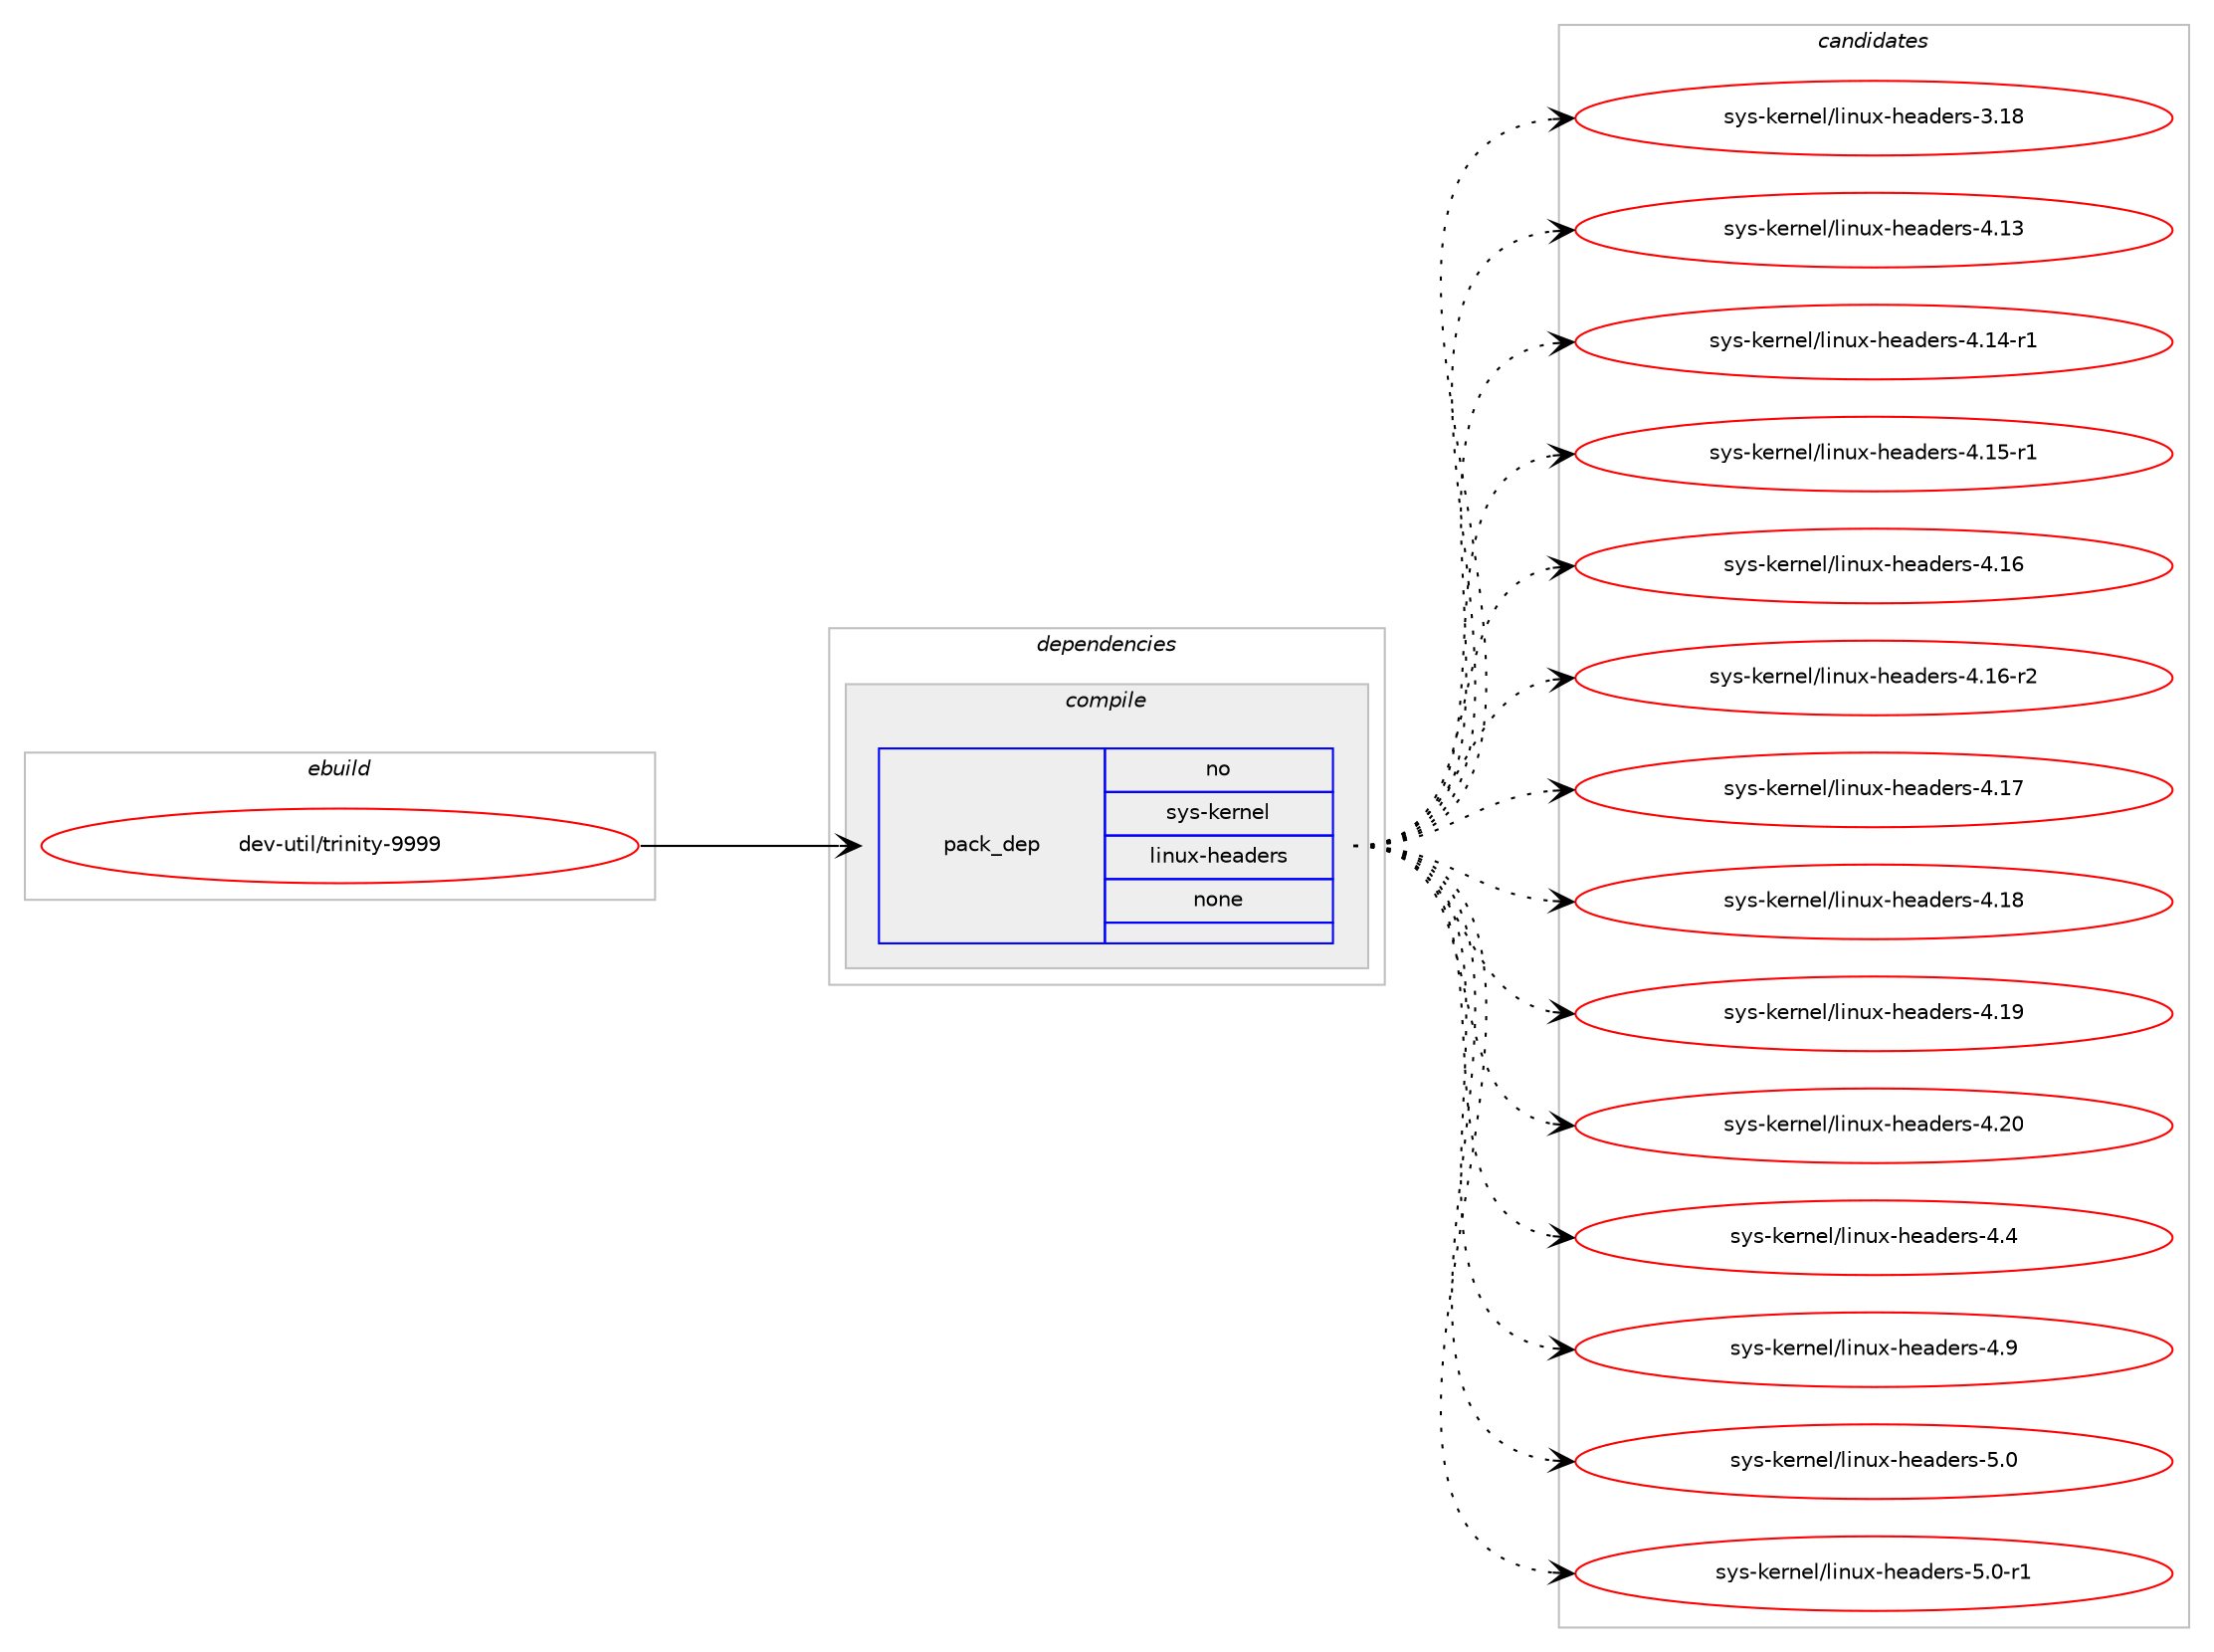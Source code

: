 digraph prolog {

# *************
# Graph options
# *************

newrank=true;
concentrate=true;
compound=true;
graph [rankdir=LR,fontname=Helvetica,fontsize=10,ranksep=1.5];#, ranksep=2.5, nodesep=0.2];
edge  [arrowhead=vee];
node  [fontname=Helvetica,fontsize=10];

# **********
# The ebuild
# **********

subgraph cluster_leftcol {
color=gray;
rank=same;
label=<<i>ebuild</i>>;
id [label="dev-util/trinity-9999", color=red, width=4, href="../dev-util/trinity-9999.svg"];
}

# ****************
# The dependencies
# ****************

subgraph cluster_midcol {
color=gray;
label=<<i>dependencies</i>>;
subgraph cluster_compile {
fillcolor="#eeeeee";
style=filled;
label=<<i>compile</i>>;
subgraph pack1100737 {
dependency1549653 [label=<<TABLE BORDER="0" CELLBORDER="1" CELLSPACING="0" CELLPADDING="4" WIDTH="220"><TR><TD ROWSPAN="6" CELLPADDING="30">pack_dep</TD></TR><TR><TD WIDTH="110">no</TD></TR><TR><TD>sys-kernel</TD></TR><TR><TD>linux-headers</TD></TR><TR><TD>none</TD></TR><TR><TD></TD></TR></TABLE>>, shape=none, color=blue];
}
id:e -> dependency1549653:w [weight=20,style="solid",arrowhead="vee"];
}
subgraph cluster_compileandrun {
fillcolor="#eeeeee";
style=filled;
label=<<i>compile and run</i>>;
}
subgraph cluster_run {
fillcolor="#eeeeee";
style=filled;
label=<<i>run</i>>;
}
}

# **************
# The candidates
# **************

subgraph cluster_choices {
rank=same;
color=gray;
label=<<i>candidates</i>>;

subgraph choice1100737 {
color=black;
nodesep=1;
choice115121115451071011141101011084710810511011712045104101971001011141154551464956 [label="sys-kernel/linux-headers-3.18", color=red, width=4,href="../sys-kernel/linux-headers-3.18.svg"];
choice115121115451071011141101011084710810511011712045104101971001011141154552464951 [label="sys-kernel/linux-headers-4.13", color=red, width=4,href="../sys-kernel/linux-headers-4.13.svg"];
choice1151211154510710111411010110847108105110117120451041019710010111411545524649524511449 [label="sys-kernel/linux-headers-4.14-r1", color=red, width=4,href="../sys-kernel/linux-headers-4.14-r1.svg"];
choice1151211154510710111411010110847108105110117120451041019710010111411545524649534511449 [label="sys-kernel/linux-headers-4.15-r1", color=red, width=4,href="../sys-kernel/linux-headers-4.15-r1.svg"];
choice115121115451071011141101011084710810511011712045104101971001011141154552464954 [label="sys-kernel/linux-headers-4.16", color=red, width=4,href="../sys-kernel/linux-headers-4.16.svg"];
choice1151211154510710111411010110847108105110117120451041019710010111411545524649544511450 [label="sys-kernel/linux-headers-4.16-r2", color=red, width=4,href="../sys-kernel/linux-headers-4.16-r2.svg"];
choice115121115451071011141101011084710810511011712045104101971001011141154552464955 [label="sys-kernel/linux-headers-4.17", color=red, width=4,href="../sys-kernel/linux-headers-4.17.svg"];
choice115121115451071011141101011084710810511011712045104101971001011141154552464956 [label="sys-kernel/linux-headers-4.18", color=red, width=4,href="../sys-kernel/linux-headers-4.18.svg"];
choice115121115451071011141101011084710810511011712045104101971001011141154552464957 [label="sys-kernel/linux-headers-4.19", color=red, width=4,href="../sys-kernel/linux-headers-4.19.svg"];
choice115121115451071011141101011084710810511011712045104101971001011141154552465048 [label="sys-kernel/linux-headers-4.20", color=red, width=4,href="../sys-kernel/linux-headers-4.20.svg"];
choice1151211154510710111411010110847108105110117120451041019710010111411545524652 [label="sys-kernel/linux-headers-4.4", color=red, width=4,href="../sys-kernel/linux-headers-4.4.svg"];
choice1151211154510710111411010110847108105110117120451041019710010111411545524657 [label="sys-kernel/linux-headers-4.9", color=red, width=4,href="../sys-kernel/linux-headers-4.9.svg"];
choice1151211154510710111411010110847108105110117120451041019710010111411545534648 [label="sys-kernel/linux-headers-5.0", color=red, width=4,href="../sys-kernel/linux-headers-5.0.svg"];
choice11512111545107101114110101108471081051101171204510410197100101114115455346484511449 [label="sys-kernel/linux-headers-5.0-r1", color=red, width=4,href="../sys-kernel/linux-headers-5.0-r1.svg"];
dependency1549653:e -> choice115121115451071011141101011084710810511011712045104101971001011141154551464956:w [style=dotted,weight="100"];
dependency1549653:e -> choice115121115451071011141101011084710810511011712045104101971001011141154552464951:w [style=dotted,weight="100"];
dependency1549653:e -> choice1151211154510710111411010110847108105110117120451041019710010111411545524649524511449:w [style=dotted,weight="100"];
dependency1549653:e -> choice1151211154510710111411010110847108105110117120451041019710010111411545524649534511449:w [style=dotted,weight="100"];
dependency1549653:e -> choice115121115451071011141101011084710810511011712045104101971001011141154552464954:w [style=dotted,weight="100"];
dependency1549653:e -> choice1151211154510710111411010110847108105110117120451041019710010111411545524649544511450:w [style=dotted,weight="100"];
dependency1549653:e -> choice115121115451071011141101011084710810511011712045104101971001011141154552464955:w [style=dotted,weight="100"];
dependency1549653:e -> choice115121115451071011141101011084710810511011712045104101971001011141154552464956:w [style=dotted,weight="100"];
dependency1549653:e -> choice115121115451071011141101011084710810511011712045104101971001011141154552464957:w [style=dotted,weight="100"];
dependency1549653:e -> choice115121115451071011141101011084710810511011712045104101971001011141154552465048:w [style=dotted,weight="100"];
dependency1549653:e -> choice1151211154510710111411010110847108105110117120451041019710010111411545524652:w [style=dotted,weight="100"];
dependency1549653:e -> choice1151211154510710111411010110847108105110117120451041019710010111411545524657:w [style=dotted,weight="100"];
dependency1549653:e -> choice1151211154510710111411010110847108105110117120451041019710010111411545534648:w [style=dotted,weight="100"];
dependency1549653:e -> choice11512111545107101114110101108471081051101171204510410197100101114115455346484511449:w [style=dotted,weight="100"];
}
}

}
